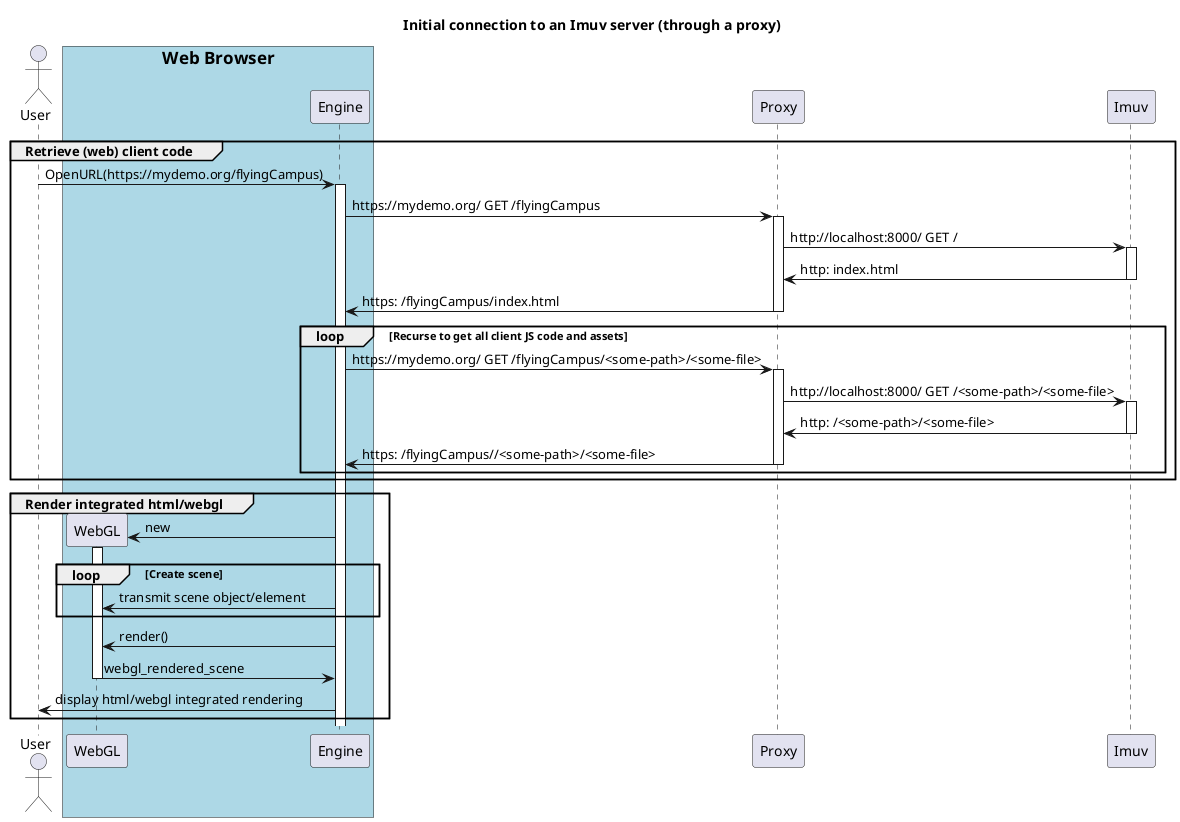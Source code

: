 @startuml

title Initial connection to an Imuv server (through a proxy)

actor User

box =Web Browser #LightBlue
  participant WebGL
  participant Engine
end box


participant Proxy
participant Imuv

group Retrieve (web) client code
  User -> Engine : OpenURL(https://mydemo.org/flyingCampus)
  activate Engine
  Engine -> Proxy : https://mydemo.org/ GET /flyingCampus
  activate Proxy
  Proxy -> Imuv : http://localhost:8000/ GET /
  activate Imuv
  Proxy <- Imuv : http: index.html
  deactivate Imuv
  Engine <- Proxy : https: /flyingCampus/index.html
  deactivate Proxy

  loop Recurse to get all client JS code and assets
    Engine -> Proxy : https://mydemo.org/ GET /flyingCampus/<some-path>/<some-file>
    activate Proxy
    Proxy -> Imuv : http://localhost:8000/ GET /<some-path>/<some-file>
    activate Imuv
    Proxy <- Imuv : http: /<some-path>/<some-file>
    deactivate Imuv
    Engine <- Proxy : https: /flyingCampus//<some-path>/<some-file>
    deactivate Proxy
end loop
end group

group Render integrated html/webgl
  WebGL <- Engine **: new
  activate WebGL
  loop Create scene
    WebGL <- Engine : transmit scene object/element
  end
  WebGL <- Engine : render()
  WebGL -> Engine : webgl_rendered_scene
  deactivate WebGL
User <- Engine : display html/webgl integrated rendering
end group

@enduml